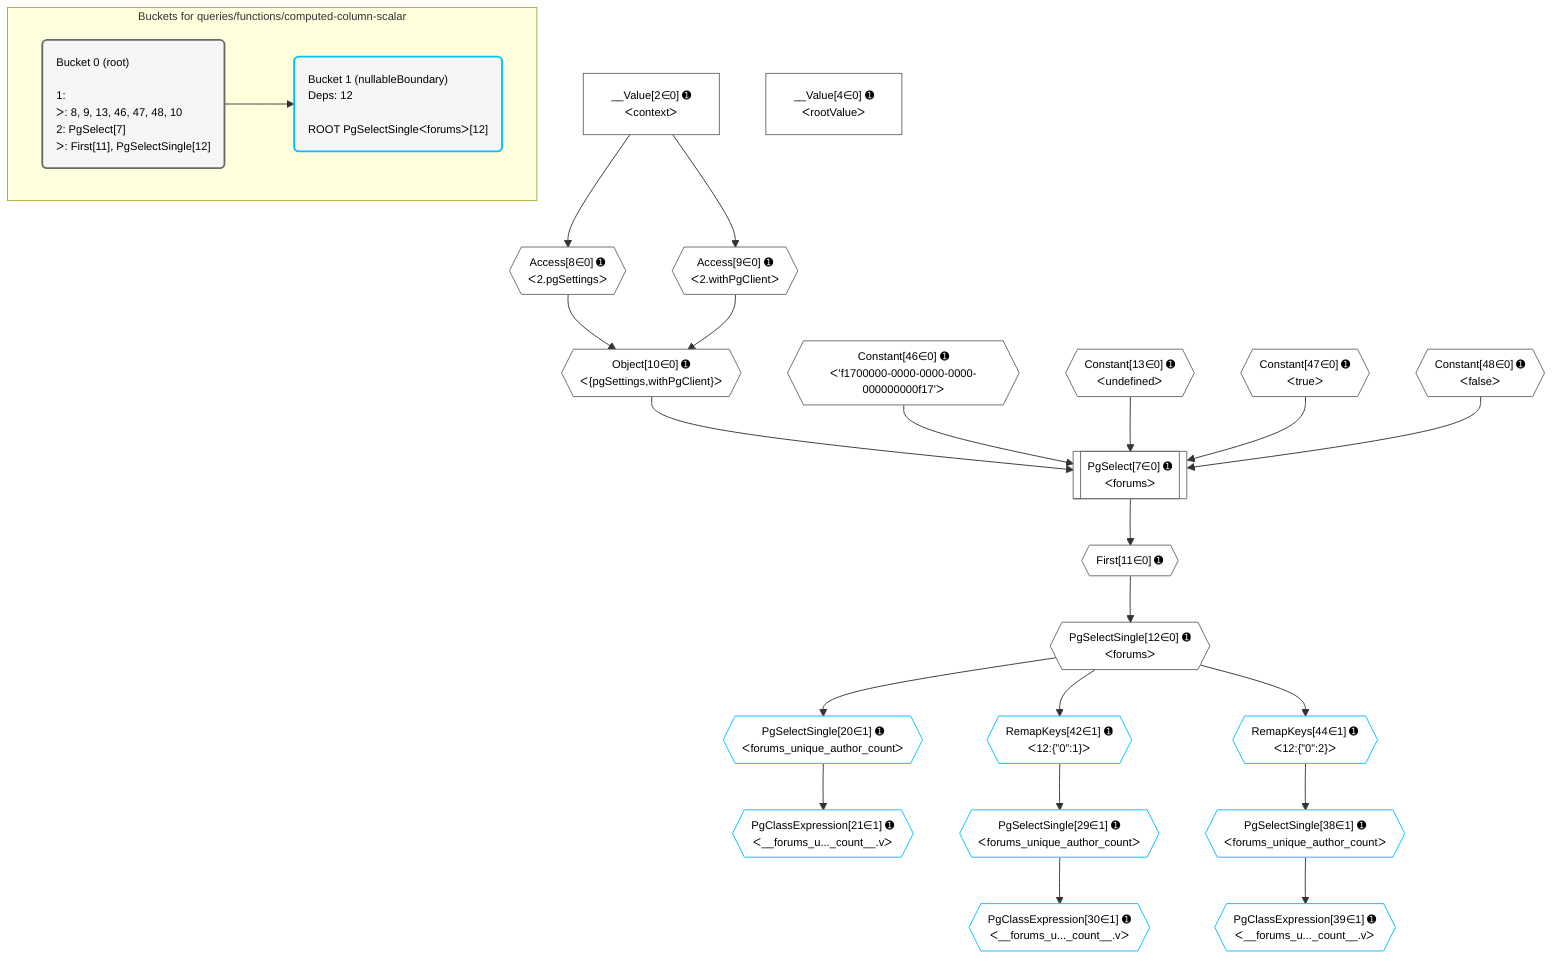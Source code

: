 %%{init: {'themeVariables': { 'fontSize': '12px'}}}%%
graph TD
    classDef path fill:#eee,stroke:#000,color:#000
    classDef plan fill:#fff,stroke-width:1px,color:#000
    classDef itemplan fill:#fff,stroke-width:2px,color:#000
    classDef unbatchedplan fill:#dff,stroke-width:1px,color:#000
    classDef sideeffectplan fill:#fcc,stroke-width:2px,color:#000
    classDef bucket fill:#f6f6f6,color:#000,stroke-width:2px,text-align:left


    %% plan dependencies
    PgSelect7[["PgSelect[7∈0] ➊<br />ᐸforumsᐳ"]]:::plan
    Object10{{"Object[10∈0] ➊<br />ᐸ{pgSettings,withPgClient}ᐳ"}}:::plan
    Constant46{{"Constant[46∈0] ➊<br />ᐸ'f1700000-0000-0000-0000-000000000f17'ᐳ"}}:::plan
    Constant13{{"Constant[13∈0] ➊<br />ᐸundefinedᐳ"}}:::plan
    Constant47{{"Constant[47∈0] ➊<br />ᐸtrueᐳ"}}:::plan
    Constant48{{"Constant[48∈0] ➊<br />ᐸfalseᐳ"}}:::plan
    Object10 & Constant46 & Constant13 & Constant47 & Constant48 --> PgSelect7
    Access8{{"Access[8∈0] ➊<br />ᐸ2.pgSettingsᐳ"}}:::plan
    Access9{{"Access[9∈0] ➊<br />ᐸ2.withPgClientᐳ"}}:::plan
    Access8 & Access9 --> Object10
    __Value2["__Value[2∈0] ➊<br />ᐸcontextᐳ"]:::plan
    __Value2 --> Access8
    __Value2 --> Access9
    First11{{"First[11∈0] ➊"}}:::plan
    PgSelect7 --> First11
    PgSelectSingle12{{"PgSelectSingle[12∈0] ➊<br />ᐸforumsᐳ"}}:::plan
    First11 --> PgSelectSingle12
    __Value4["__Value[4∈0] ➊<br />ᐸrootValueᐳ"]:::plan
    PgSelectSingle20{{"PgSelectSingle[20∈1] ➊<br />ᐸforums_unique_author_countᐳ"}}:::plan
    PgSelectSingle12 --> PgSelectSingle20
    PgClassExpression21{{"PgClassExpression[21∈1] ➊<br />ᐸ__forums_u..._count__.vᐳ"}}:::plan
    PgSelectSingle20 --> PgClassExpression21
    PgSelectSingle29{{"PgSelectSingle[29∈1] ➊<br />ᐸforums_unique_author_countᐳ"}}:::plan
    RemapKeys42{{"RemapKeys[42∈1] ➊<br />ᐸ12:{”0”:1}ᐳ"}}:::plan
    RemapKeys42 --> PgSelectSingle29
    PgClassExpression30{{"PgClassExpression[30∈1] ➊<br />ᐸ__forums_u..._count__.vᐳ"}}:::plan
    PgSelectSingle29 --> PgClassExpression30
    PgSelectSingle38{{"PgSelectSingle[38∈1] ➊<br />ᐸforums_unique_author_countᐳ"}}:::plan
    RemapKeys44{{"RemapKeys[44∈1] ➊<br />ᐸ12:{”0”:2}ᐳ"}}:::plan
    RemapKeys44 --> PgSelectSingle38
    PgClassExpression39{{"PgClassExpression[39∈1] ➊<br />ᐸ__forums_u..._count__.vᐳ"}}:::plan
    PgSelectSingle38 --> PgClassExpression39
    PgSelectSingle12 --> RemapKeys42
    PgSelectSingle12 --> RemapKeys44

    %% define steps

    subgraph "Buckets for queries/functions/computed-column-scalar"
    Bucket0("Bucket 0 (root)<br /><br />1: <br />ᐳ: 8, 9, 13, 46, 47, 48, 10<br />2: PgSelect[7]<br />ᐳ: First[11], PgSelectSingle[12]"):::bucket
    classDef bucket0 stroke:#696969
    class Bucket0,__Value2,__Value4,PgSelect7,Access8,Access9,Object10,First11,PgSelectSingle12,Constant13,Constant46,Constant47,Constant48 bucket0
    Bucket1("Bucket 1 (nullableBoundary)<br />Deps: 12<br /><br />ROOT PgSelectSingleᐸforumsᐳ[12]"):::bucket
    classDef bucket1 stroke:#00bfff
    class Bucket1,PgSelectSingle20,PgClassExpression21,PgSelectSingle29,PgClassExpression30,PgSelectSingle38,PgClassExpression39,RemapKeys42,RemapKeys44 bucket1
    Bucket0 --> Bucket1
    end
